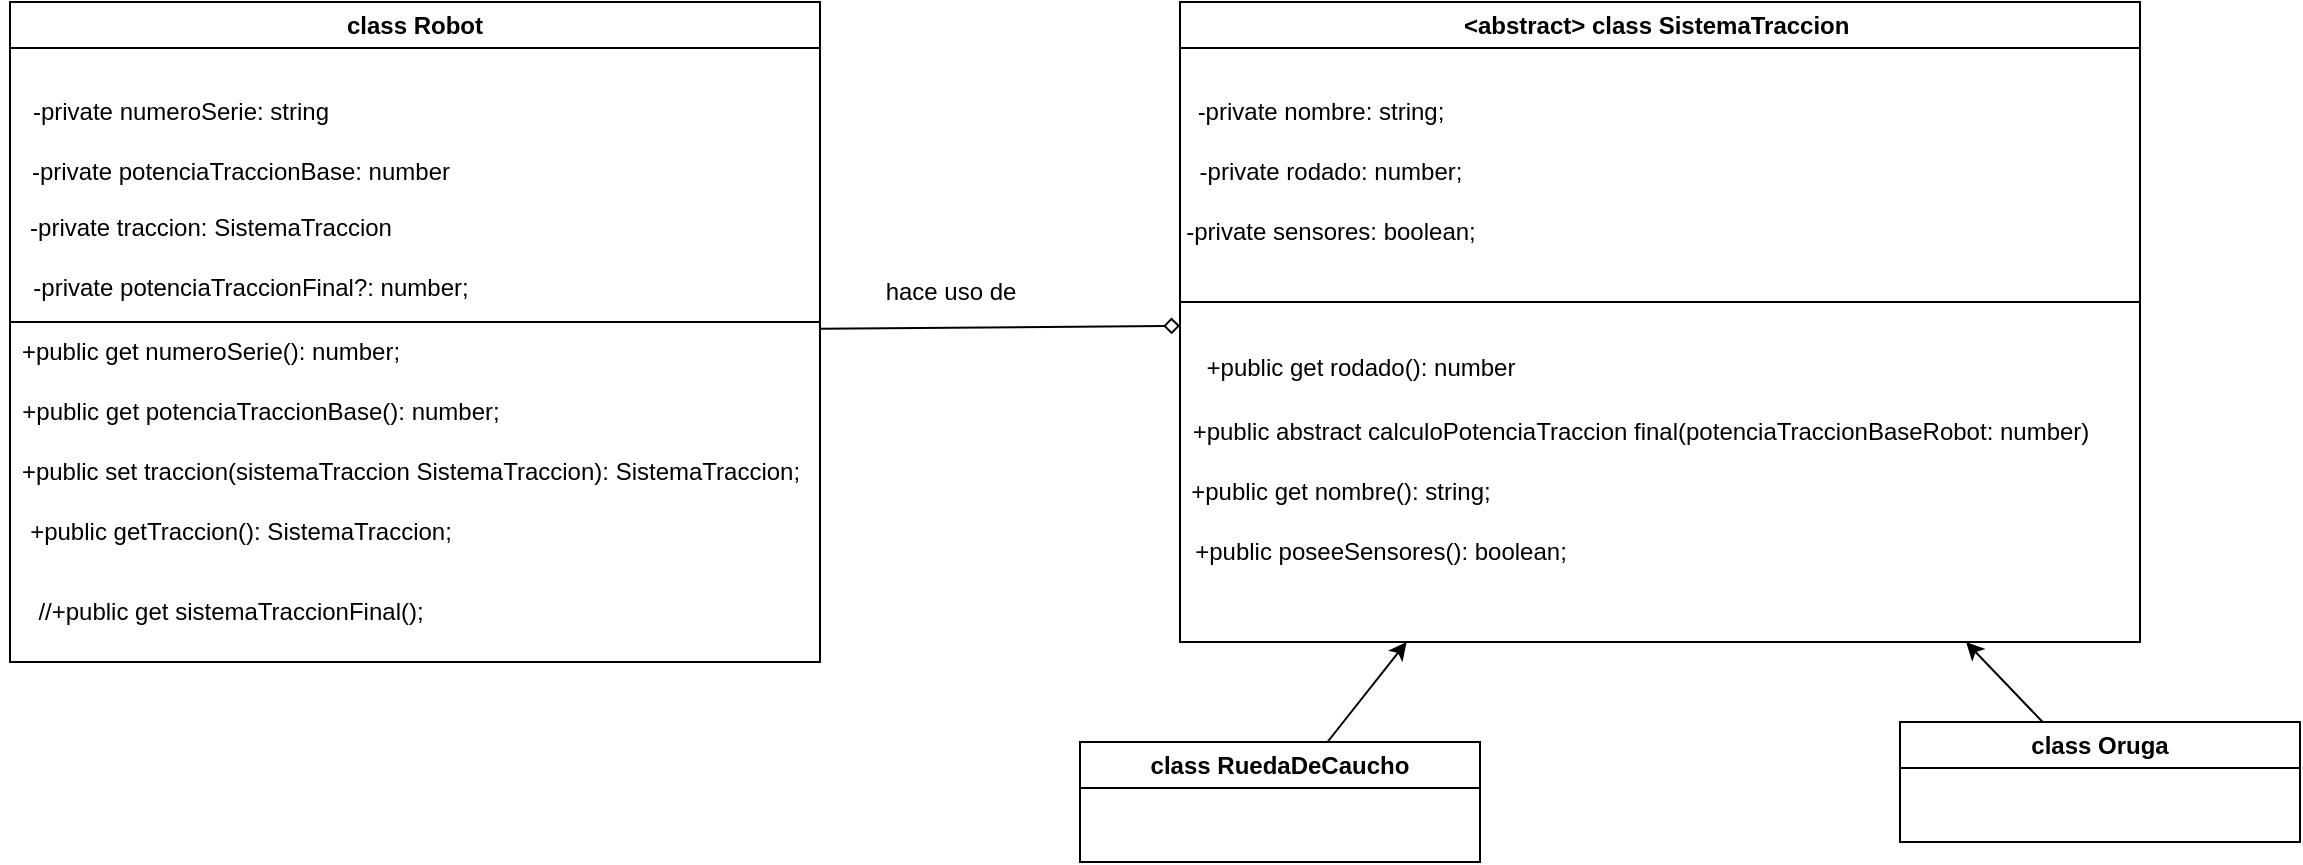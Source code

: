 <mxfile>
    <diagram id="D6ovbUMraqI6KGjdmQ9q" name="Page-1">
        <mxGraphModel dx="824" dy="804" grid="1" gridSize="10" guides="1" tooltips="1" connect="1" arrows="1" fold="1" page="1" pageScale="1" pageWidth="850" pageHeight="1100" math="0" shadow="0">
            <root>
                <mxCell id="0"/>
                <mxCell id="1" parent="0"/>
                <mxCell id="32" style="edgeStyle=none;html=1;endArrow=diamond;endFill=0;" parent="1" source="2" target="12" edge="1">
                    <mxGeometry relative="1" as="geometry"/>
                </mxCell>
                <mxCell id="2" value="class Robot" style="swimlane;whiteSpace=wrap;html=1;" parent="1" vertex="1">
                    <mxGeometry x="425" y="220" width="405" height="330" as="geometry"/>
                </mxCell>
                <mxCell id="3" value="-private numeroSerie: string" style="text;html=1;align=center;verticalAlign=middle;resizable=0;points=[];autosize=1;strokeColor=none;fillColor=none;" parent="2" vertex="1">
                    <mxGeometry y="40" width="170" height="30" as="geometry"/>
                </mxCell>
                <mxCell id="4" value="-private potenciaTraccionBase: number" style="text;html=1;align=center;verticalAlign=middle;resizable=0;points=[];autosize=1;strokeColor=none;fillColor=none;" parent="2" vertex="1">
                    <mxGeometry y="70" width="230" height="30" as="geometry"/>
                </mxCell>
                <mxCell id="5" value="-private traccion: SistemaTraccion&lt;div&gt;&lt;br&gt;&lt;/div&gt;" style="text;html=1;align=center;verticalAlign=middle;resizable=0;points=[];autosize=1;strokeColor=none;fillColor=none;" parent="2" vertex="1">
                    <mxGeometry y="100" width="200" height="40" as="geometry"/>
                </mxCell>
                <mxCell id="6" value="+public get numeroSerie(): number;" style="text;html=1;align=center;verticalAlign=middle;resizable=0;points=[];autosize=1;strokeColor=none;fillColor=none;" parent="2" vertex="1">
                    <mxGeometry x="-5" y="160" width="210" height="30" as="geometry"/>
                </mxCell>
                <mxCell id="7" value="+public getTraccion(): SistemaTraccion;" style="text;html=1;align=center;verticalAlign=middle;resizable=0;points=[];autosize=1;strokeColor=none;fillColor=none;" parent="2" vertex="1">
                    <mxGeometry y="250" width="230" height="30" as="geometry"/>
                </mxCell>
                <mxCell id="9" value="+public set traccion(sistemaTraccion SistemaTraccion): SistemaTraccion;" style="text;html=1;align=center;verticalAlign=middle;resizable=0;points=[];autosize=1;strokeColor=none;fillColor=none;" parent="2" vertex="1">
                    <mxGeometry x="-5" y="220" width="410" height="30" as="geometry"/>
                </mxCell>
                <mxCell id="11" value="" style="endArrow=none;html=1;" parent="2" edge="1">
                    <mxGeometry width="50" height="50" relative="1" as="geometry">
                        <mxPoint y="160" as="sourcePoint"/>
                        <mxPoint x="405" y="160" as="targetPoint"/>
                    </mxGeometry>
                </mxCell>
                <mxCell id="10" value="//+public get sistemaTraccionFinal();" style="text;html=1;align=center;verticalAlign=middle;resizable=0;points=[];autosize=1;strokeColor=none;fillColor=none;" parent="2" vertex="1">
                    <mxGeometry y="290" width="220" height="30" as="geometry"/>
                </mxCell>
                <mxCell id="17" value="-private potenciaTraccionFinal?: number;" style="text;html=1;align=center;verticalAlign=middle;resizable=0;points=[];autosize=1;strokeColor=none;fillColor=none;" parent="2" vertex="1">
                    <mxGeometry y="128" width="240" height="30" as="geometry"/>
                </mxCell>
                <mxCell id="22" value="+public get potenciaTraccionBase(): number;" style="text;html=1;align=center;verticalAlign=middle;resizable=0;points=[];autosize=1;strokeColor=none;fillColor=none;" parent="2" vertex="1">
                    <mxGeometry x="-5" y="190" width="260" height="30" as="geometry"/>
                </mxCell>
                <mxCell id="12" value="&amp;lt;abstract&amp;gt; class SistemaTraccion&amp;nbsp;" style="swimlane;whiteSpace=wrap;html=1;" parent="1" vertex="1">
                    <mxGeometry x="1010" y="220" width="480" height="320" as="geometry"/>
                </mxCell>
                <mxCell id="13" value="-private nombre: string;" style="text;html=1;align=center;verticalAlign=middle;resizable=0;points=[];autosize=1;strokeColor=none;fillColor=none;" parent="12" vertex="1">
                    <mxGeometry x="-5" y="40" width="150" height="30" as="geometry"/>
                </mxCell>
                <mxCell id="16" value="-private rodado: number;" style="text;html=1;align=center;verticalAlign=middle;resizable=0;points=[];autosize=1;strokeColor=none;fillColor=none;" parent="12" vertex="1">
                    <mxGeometry y="70" width="150" height="30" as="geometry"/>
                </mxCell>
                <mxCell id="18" value="+public abstract calculoPotenciaTraccion final(potenciaTraccionBaseRobot: number)" style="text;html=1;align=center;verticalAlign=middle;resizable=0;points=[];autosize=1;strokeColor=none;fillColor=none;" parent="12" vertex="1">
                    <mxGeometry x="-5" y="200" width="470" height="30" as="geometry"/>
                </mxCell>
                <mxCell id="20" value="" style="endArrow=none;html=1;" parent="12" edge="1">
                    <mxGeometry width="50" height="50" relative="1" as="geometry">
                        <mxPoint y="150" as="sourcePoint"/>
                        <mxPoint x="480" y="150" as="targetPoint"/>
                    </mxGeometry>
                </mxCell>
                <mxCell id="23" value="-private sensores: boolean;" style="text;html=1;align=center;verticalAlign=middle;resizable=0;points=[];autosize=1;strokeColor=none;fillColor=none;" parent="12" vertex="1">
                    <mxGeometry x="-10" y="100" width="170" height="30" as="geometry"/>
                </mxCell>
                <mxCell id="24" value="+public get nombre(): string;" style="text;html=1;align=center;verticalAlign=middle;resizable=0;points=[];autosize=1;strokeColor=none;fillColor=none;" parent="12" vertex="1">
                    <mxGeometry x="-5" y="230" width="170" height="30" as="geometry"/>
                </mxCell>
                <mxCell id="25" value="+public poseeSensores(): boolean;" style="text;html=1;align=center;verticalAlign=middle;resizable=0;points=[];autosize=1;strokeColor=none;fillColor=none;" parent="12" vertex="1">
                    <mxGeometry x="-5" y="260" width="210" height="30" as="geometry"/>
                </mxCell>
                <mxCell id="28" style="edgeStyle=none;html=1;" parent="1" source="26" target="12" edge="1">
                    <mxGeometry relative="1" as="geometry"/>
                </mxCell>
                <mxCell id="26" value="class RuedaDeCaucho" style="swimlane;whiteSpace=wrap;html=1;" parent="1" vertex="1">
                    <mxGeometry x="960" y="590" width="200" height="60" as="geometry"/>
                </mxCell>
                <mxCell id="29" style="edgeStyle=none;html=1;" parent="1" source="27" target="12" edge="1">
                    <mxGeometry relative="1" as="geometry"/>
                </mxCell>
                <mxCell id="27" value="class Oruga" style="swimlane;whiteSpace=wrap;html=1;" parent="1" vertex="1">
                    <mxGeometry x="1370" y="580" width="200" height="60" as="geometry"/>
                </mxCell>
                <mxCell id="31" value="+public get rodado(): number" style="text;html=1;align=center;verticalAlign=middle;resizable=0;points=[];autosize=1;strokeColor=none;fillColor=none;" parent="1" vertex="1">
                    <mxGeometry x="1010" y="388" width="180" height="30" as="geometry"/>
                </mxCell>
                <mxCell id="33" value="hace uso de" style="text;html=1;align=center;verticalAlign=middle;resizable=0;points=[];autosize=1;strokeColor=none;fillColor=none;" parent="1" vertex="1">
                    <mxGeometry x="850" y="350" width="90" height="30" as="geometry"/>
                </mxCell>
            </root>
        </mxGraphModel>
    </diagram>
</mxfile>